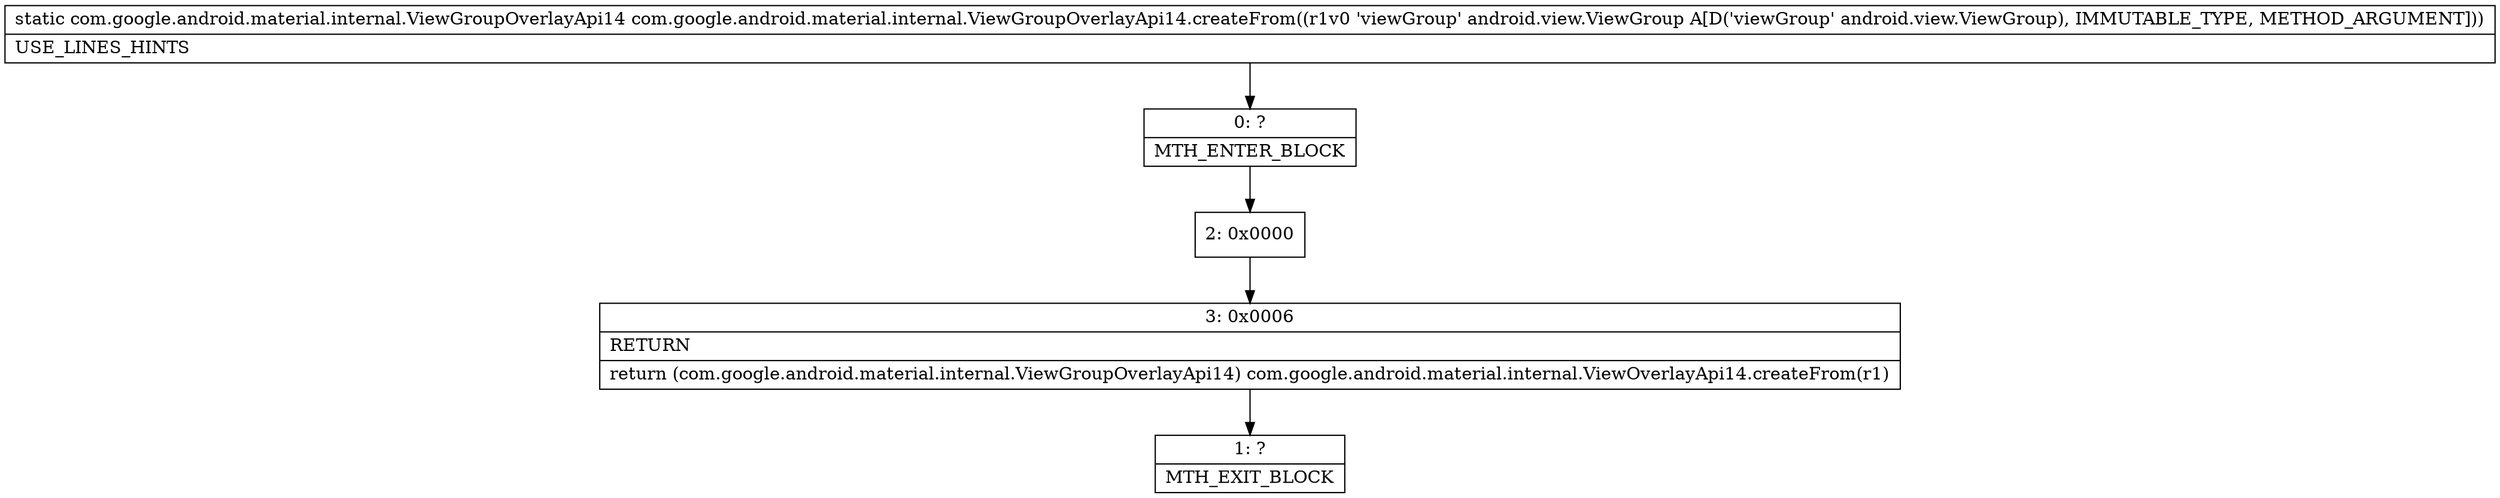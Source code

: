 digraph "CFG forcom.google.android.material.internal.ViewGroupOverlayApi14.createFrom(Landroid\/view\/ViewGroup;)Lcom\/google\/android\/material\/internal\/ViewGroupOverlayApi14;" {
Node_0 [shape=record,label="{0\:\ ?|MTH_ENTER_BLOCK\l}"];
Node_2 [shape=record,label="{2\:\ 0x0000}"];
Node_3 [shape=record,label="{3\:\ 0x0006|RETURN\l|return (com.google.android.material.internal.ViewGroupOverlayApi14) com.google.android.material.internal.ViewOverlayApi14.createFrom(r1)\l}"];
Node_1 [shape=record,label="{1\:\ ?|MTH_EXIT_BLOCK\l}"];
MethodNode[shape=record,label="{static com.google.android.material.internal.ViewGroupOverlayApi14 com.google.android.material.internal.ViewGroupOverlayApi14.createFrom((r1v0 'viewGroup' android.view.ViewGroup A[D('viewGroup' android.view.ViewGroup), IMMUTABLE_TYPE, METHOD_ARGUMENT]))  | USE_LINES_HINTS\l}"];
MethodNode -> Node_0;Node_0 -> Node_2;
Node_2 -> Node_3;
Node_3 -> Node_1;
}

